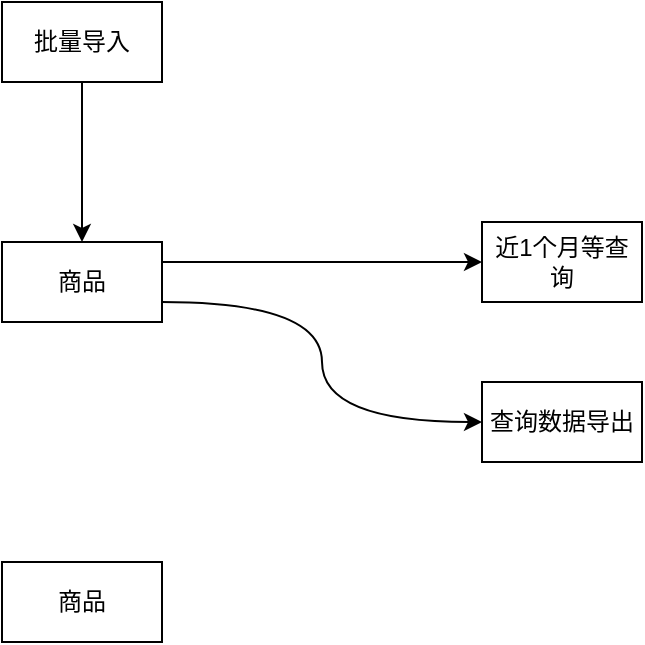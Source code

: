 <mxfile version="22.1.11" type="github">
  <diagram name="第 1 页" id="5F9qkQ780DUQFz7ImnVW">
    <mxGraphModel dx="940" dy="486" grid="1" gridSize="10" guides="1" tooltips="1" connect="1" arrows="1" fold="1" page="1" pageScale="1" pageWidth="827" pageHeight="1169" math="0" shadow="0">
      <root>
        <mxCell id="0" />
        <mxCell id="1" parent="0" />
        <mxCell id="R5tNyd4I4cT-PZf3SQ58-7" style="edgeStyle=orthogonalEdgeStyle;rounded=0;orthogonalLoop=1;jettySize=auto;html=1;entryX=0.5;entryY=0;entryDx=0;entryDy=0;" edge="1" parent="1" source="R5tNyd4I4cT-PZf3SQ58-1" target="R5tNyd4I4cT-PZf3SQ58-4">
          <mxGeometry relative="1" as="geometry" />
        </mxCell>
        <mxCell id="R5tNyd4I4cT-PZf3SQ58-1" value="批量导入" style="rounded=0;whiteSpace=wrap;html=1;" vertex="1" parent="1">
          <mxGeometry x="160" y="80" width="80" height="40" as="geometry" />
        </mxCell>
        <mxCell id="R5tNyd4I4cT-PZf3SQ58-8" style="edgeStyle=orthogonalEdgeStyle;rounded=0;orthogonalLoop=1;jettySize=auto;html=1;entryX=0;entryY=0.5;entryDx=0;entryDy=0;curved=1;exitX=1;exitY=0.25;exitDx=0;exitDy=0;" edge="1" parent="1" source="R5tNyd4I4cT-PZf3SQ58-4" target="R5tNyd4I4cT-PZf3SQ58-5">
          <mxGeometry relative="1" as="geometry" />
        </mxCell>
        <mxCell id="R5tNyd4I4cT-PZf3SQ58-9" style="edgeStyle=orthogonalEdgeStyle;rounded=0;orthogonalLoop=1;jettySize=auto;html=1;entryX=0;entryY=0.5;entryDx=0;entryDy=0;curved=1;exitX=1;exitY=0.75;exitDx=0;exitDy=0;" edge="1" parent="1" source="R5tNyd4I4cT-PZf3SQ58-4" target="R5tNyd4I4cT-PZf3SQ58-6">
          <mxGeometry relative="1" as="geometry" />
        </mxCell>
        <mxCell id="R5tNyd4I4cT-PZf3SQ58-4" value="商品" style="rounded=0;whiteSpace=wrap;html=1;" vertex="1" parent="1">
          <mxGeometry x="160" y="200" width="80" height="40" as="geometry" />
        </mxCell>
        <mxCell id="R5tNyd4I4cT-PZf3SQ58-5" value="近1个月等查询" style="rounded=0;whiteSpace=wrap;html=1;" vertex="1" parent="1">
          <mxGeometry x="400" y="190" width="80" height="40" as="geometry" />
        </mxCell>
        <mxCell id="R5tNyd4I4cT-PZf3SQ58-6" value="查询数据导出" style="rounded=0;whiteSpace=wrap;html=1;" vertex="1" parent="1">
          <mxGeometry x="400" y="270" width="80" height="40" as="geometry" />
        </mxCell>
        <mxCell id="R5tNyd4I4cT-PZf3SQ58-10" value="商品" style="rounded=0;whiteSpace=wrap;html=1;" vertex="1" parent="1">
          <mxGeometry x="160" y="360" width="80" height="40" as="geometry" />
        </mxCell>
      </root>
    </mxGraphModel>
  </diagram>
</mxfile>
